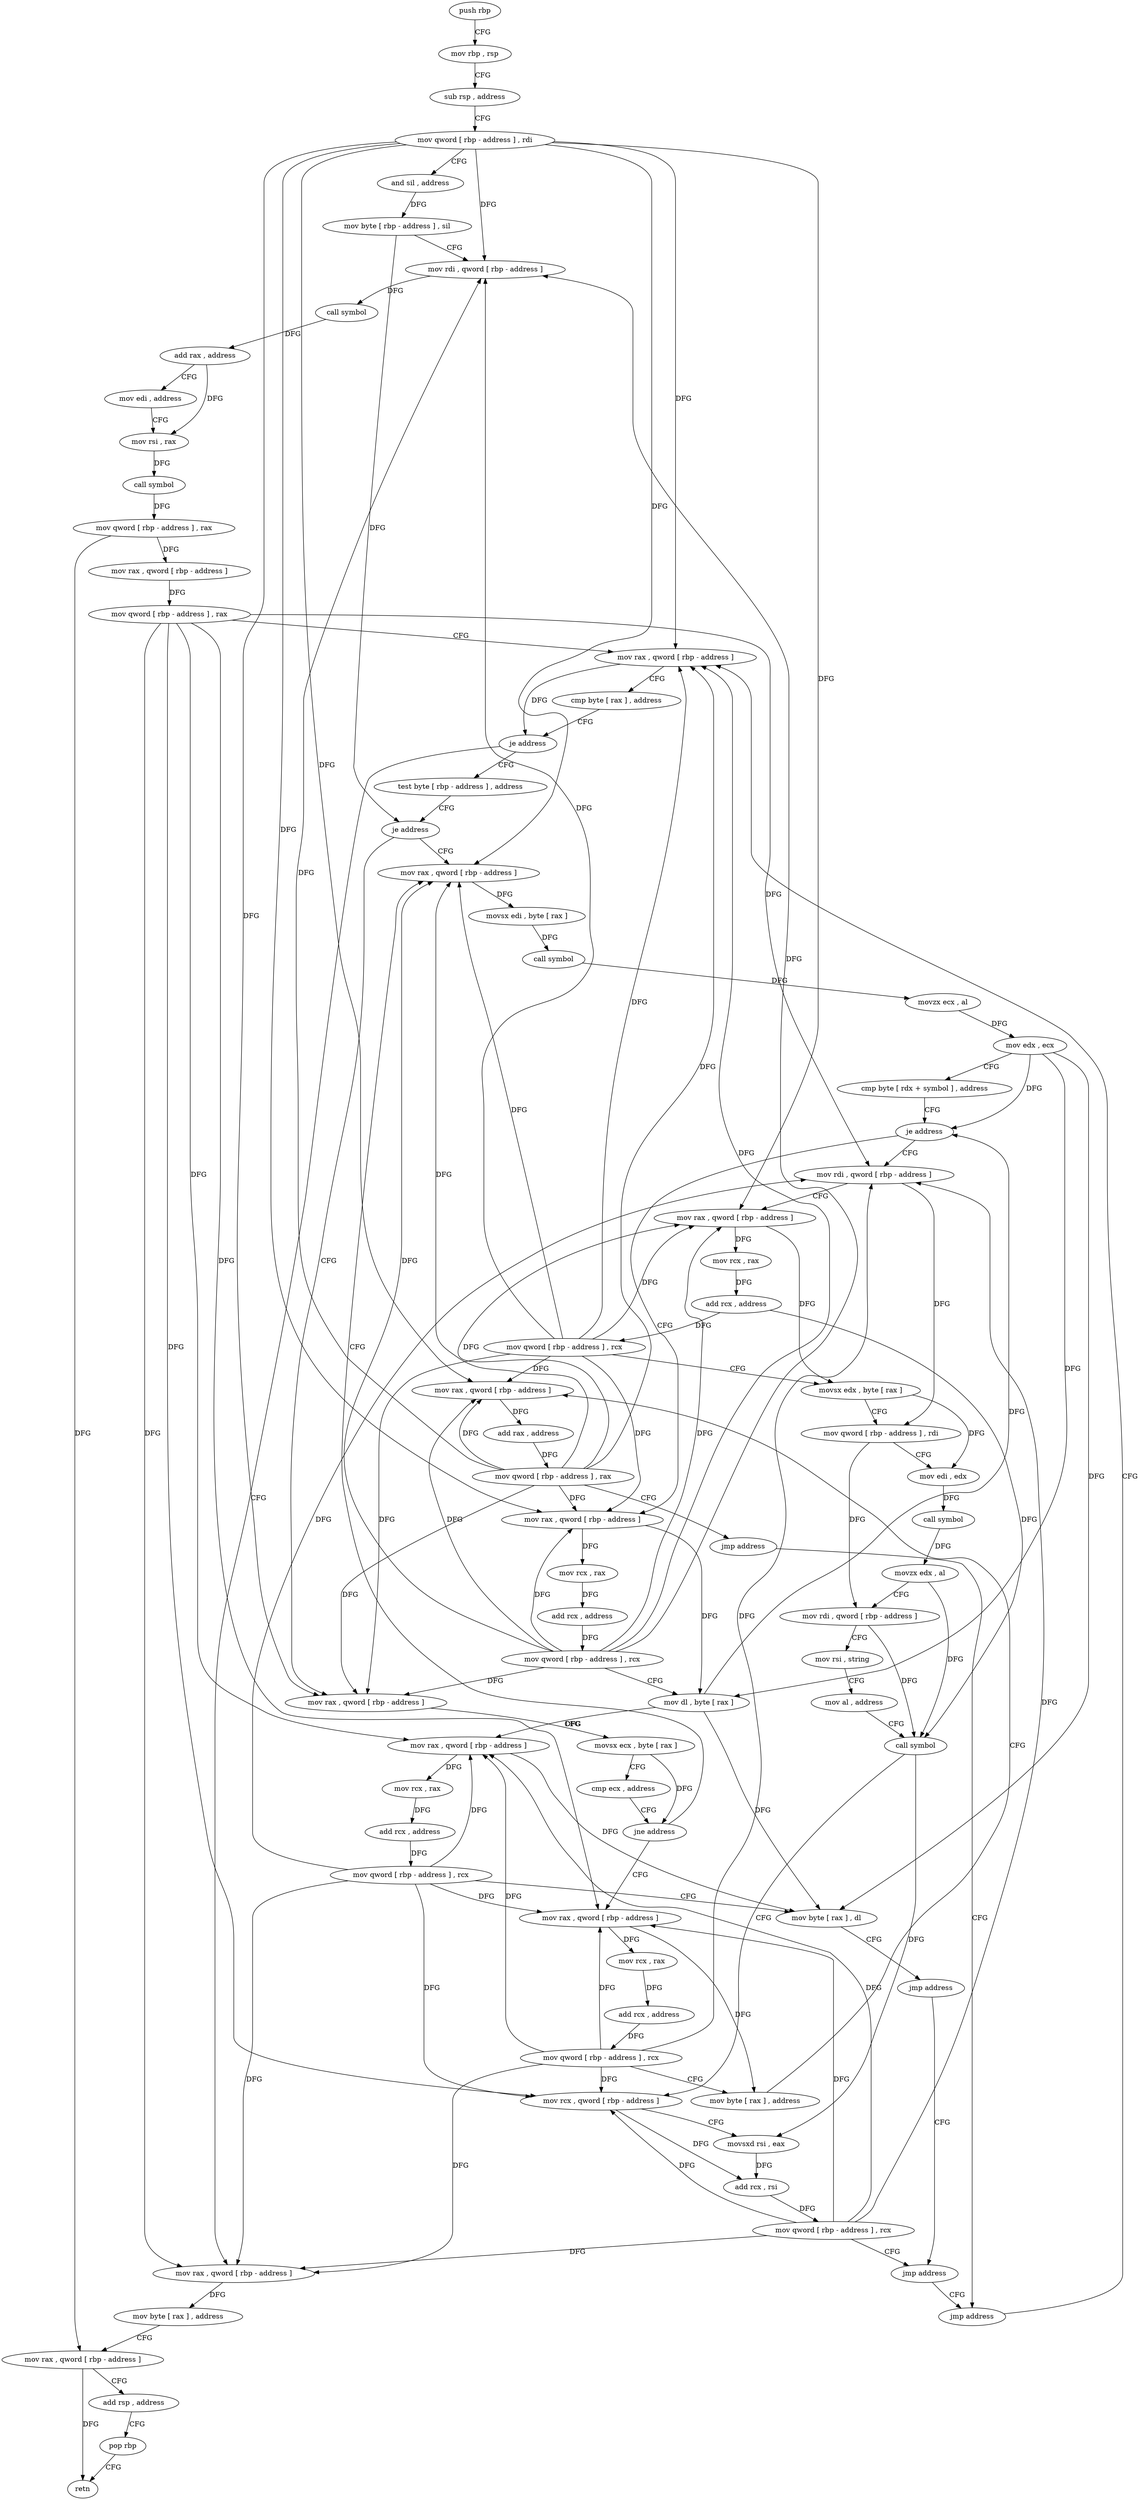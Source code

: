 digraph "func" {
"4232720" [label = "push rbp" ]
"4232721" [label = "mov rbp , rsp" ]
"4232724" [label = "sub rsp , address" ]
"4232728" [label = "mov qword [ rbp - address ] , rdi" ]
"4232732" [label = "and sil , address" ]
"4232736" [label = "mov byte [ rbp - address ] , sil" ]
"4232740" [label = "mov rdi , qword [ rbp - address ]" ]
"4232744" [label = "call symbol" ]
"4232749" [label = "add rax , address" ]
"4232755" [label = "mov edi , address" ]
"4232760" [label = "mov rsi , rax" ]
"4232763" [label = "call symbol" ]
"4232768" [label = "mov qword [ rbp - address ] , rax" ]
"4232772" [label = "mov rax , qword [ rbp - address ]" ]
"4232776" [label = "mov qword [ rbp - address ] , rax" ]
"4232780" [label = "mov rax , qword [ rbp - address ]" ]
"4233019" [label = "mov rax , qword [ rbp - address ]" ]
"4233023" [label = "mov byte [ rax ] , address" ]
"4233026" [label = "mov rax , qword [ rbp - address ]" ]
"4233030" [label = "add rsp , address" ]
"4233034" [label = "pop rbp" ]
"4233035" [label = "retn" ]
"4232793" [label = "test byte [ rbp - address ] , address" ]
"4232797" [label = "je address" ]
"4232859" [label = "mov rax , qword [ rbp - address ]" ]
"4232803" [label = "mov rax , qword [ rbp - address ]" ]
"4232863" [label = "movsx edi , byte [ rax ]" ]
"4232866" [label = "call symbol" ]
"4232871" [label = "movzx ecx , al" ]
"4232874" [label = "mov edx , ecx" ]
"4232876" [label = "cmp byte [ rdx + symbol ] , address" ]
"4232884" [label = "je address" ]
"4232935" [label = "mov rdi , qword [ rbp - address ]" ]
"4232890" [label = "mov rax , qword [ rbp - address ]" ]
"4232807" [label = "movsx ecx , byte [ rax ]" ]
"4232810" [label = "cmp ecx , address" ]
"4232813" [label = "jne address" ]
"4232819" [label = "mov rax , qword [ rbp - address ]" ]
"4232939" [label = "mov rax , qword [ rbp - address ]" ]
"4232943" [label = "mov rcx , rax" ]
"4232946" [label = "add rcx , address" ]
"4232953" [label = "mov qword [ rbp - address ] , rcx" ]
"4232957" [label = "movsx edx , byte [ rax ]" ]
"4232960" [label = "mov qword [ rbp - address ] , rdi" ]
"4232964" [label = "mov edi , edx" ]
"4232966" [label = "call symbol" ]
"4232971" [label = "movzx edx , al" ]
"4232974" [label = "mov rdi , qword [ rbp - address ]" ]
"4232978" [label = "mov rsi , string" ]
"4232988" [label = "mov al , address" ]
"4232990" [label = "call symbol" ]
"4232995" [label = "mov rcx , qword [ rbp - address ]" ]
"4232999" [label = "movsxd rsi , eax" ]
"4233002" [label = "add rcx , rsi" ]
"4233005" [label = "mov qword [ rbp - address ] , rcx" ]
"4233009" [label = "jmp address" ]
"4232894" [label = "mov rcx , rax" ]
"4232897" [label = "add rcx , address" ]
"4232904" [label = "mov qword [ rbp - address ] , rcx" ]
"4232908" [label = "mov dl , byte [ rax ]" ]
"4232910" [label = "mov rax , qword [ rbp - address ]" ]
"4232914" [label = "mov rcx , rax" ]
"4232917" [label = "add rcx , address" ]
"4232924" [label = "mov qword [ rbp - address ] , rcx" ]
"4232928" [label = "mov byte [ rax ] , dl" ]
"4232930" [label = "jmp address" ]
"4232823" [label = "mov rcx , rax" ]
"4232826" [label = "add rcx , address" ]
"4232833" [label = "mov qword [ rbp - address ] , rcx" ]
"4232837" [label = "mov byte [ rax ] , address" ]
"4232840" [label = "mov rax , qword [ rbp - address ]" ]
"4232844" [label = "add rax , address" ]
"4232850" [label = "mov qword [ rbp - address ] , rax" ]
"4232854" [label = "jmp address" ]
"4233014" [label = "jmp address" ]
"4232784" [label = "cmp byte [ rax ] , address" ]
"4232787" [label = "je address" ]
"4232720" -> "4232721" [ label = "CFG" ]
"4232721" -> "4232724" [ label = "CFG" ]
"4232724" -> "4232728" [ label = "CFG" ]
"4232728" -> "4232732" [ label = "CFG" ]
"4232728" -> "4232740" [ label = "DFG" ]
"4232728" -> "4232780" [ label = "DFG" ]
"4232728" -> "4232859" [ label = "DFG" ]
"4232728" -> "4232803" [ label = "DFG" ]
"4232728" -> "4232939" [ label = "DFG" ]
"4232728" -> "4232890" [ label = "DFG" ]
"4232728" -> "4232840" [ label = "DFG" ]
"4232732" -> "4232736" [ label = "DFG" ]
"4232736" -> "4232740" [ label = "CFG" ]
"4232736" -> "4232797" [ label = "DFG" ]
"4232740" -> "4232744" [ label = "DFG" ]
"4232744" -> "4232749" [ label = "DFG" ]
"4232749" -> "4232755" [ label = "CFG" ]
"4232749" -> "4232760" [ label = "DFG" ]
"4232755" -> "4232760" [ label = "CFG" ]
"4232760" -> "4232763" [ label = "DFG" ]
"4232763" -> "4232768" [ label = "DFG" ]
"4232768" -> "4232772" [ label = "DFG" ]
"4232768" -> "4233026" [ label = "DFG" ]
"4232772" -> "4232776" [ label = "DFG" ]
"4232776" -> "4232780" [ label = "CFG" ]
"4232776" -> "4233019" [ label = "DFG" ]
"4232776" -> "4232935" [ label = "DFG" ]
"4232776" -> "4232995" [ label = "DFG" ]
"4232776" -> "4232910" [ label = "DFG" ]
"4232776" -> "4232819" [ label = "DFG" ]
"4232780" -> "4232784" [ label = "CFG" ]
"4232780" -> "4232787" [ label = "DFG" ]
"4233019" -> "4233023" [ label = "DFG" ]
"4233023" -> "4233026" [ label = "CFG" ]
"4233026" -> "4233030" [ label = "CFG" ]
"4233026" -> "4233035" [ label = "DFG" ]
"4233030" -> "4233034" [ label = "CFG" ]
"4233034" -> "4233035" [ label = "CFG" ]
"4232793" -> "4232797" [ label = "CFG" ]
"4232797" -> "4232859" [ label = "CFG" ]
"4232797" -> "4232803" [ label = "CFG" ]
"4232859" -> "4232863" [ label = "DFG" ]
"4232803" -> "4232807" [ label = "DFG" ]
"4232863" -> "4232866" [ label = "DFG" ]
"4232866" -> "4232871" [ label = "DFG" ]
"4232871" -> "4232874" [ label = "DFG" ]
"4232874" -> "4232876" [ label = "CFG" ]
"4232874" -> "4232884" [ label = "DFG" ]
"4232874" -> "4232908" [ label = "DFG" ]
"4232874" -> "4232928" [ label = "DFG" ]
"4232876" -> "4232884" [ label = "CFG" ]
"4232884" -> "4232935" [ label = "CFG" ]
"4232884" -> "4232890" [ label = "CFG" ]
"4232935" -> "4232939" [ label = "CFG" ]
"4232935" -> "4232960" [ label = "DFG" ]
"4232890" -> "4232894" [ label = "DFG" ]
"4232890" -> "4232908" [ label = "DFG" ]
"4232807" -> "4232810" [ label = "CFG" ]
"4232807" -> "4232813" [ label = "DFG" ]
"4232810" -> "4232813" [ label = "CFG" ]
"4232813" -> "4232859" [ label = "CFG" ]
"4232813" -> "4232819" [ label = "CFG" ]
"4232819" -> "4232823" [ label = "DFG" ]
"4232819" -> "4232837" [ label = "DFG" ]
"4232939" -> "4232943" [ label = "DFG" ]
"4232939" -> "4232957" [ label = "DFG" ]
"4232943" -> "4232946" [ label = "DFG" ]
"4232946" -> "4232953" [ label = "DFG" ]
"4232946" -> "4232990" [ label = "DFG" ]
"4232953" -> "4232957" [ label = "CFG" ]
"4232953" -> "4232740" [ label = "DFG" ]
"4232953" -> "4232780" [ label = "DFG" ]
"4232953" -> "4232859" [ label = "DFG" ]
"4232953" -> "4232803" [ label = "DFG" ]
"4232953" -> "4232939" [ label = "DFG" ]
"4232953" -> "4232890" [ label = "DFG" ]
"4232953" -> "4232840" [ label = "DFG" ]
"4232957" -> "4232960" [ label = "CFG" ]
"4232957" -> "4232964" [ label = "DFG" ]
"4232960" -> "4232964" [ label = "CFG" ]
"4232960" -> "4232974" [ label = "DFG" ]
"4232964" -> "4232966" [ label = "DFG" ]
"4232966" -> "4232971" [ label = "DFG" ]
"4232971" -> "4232974" [ label = "CFG" ]
"4232971" -> "4232990" [ label = "DFG" ]
"4232974" -> "4232978" [ label = "CFG" ]
"4232974" -> "4232990" [ label = "DFG" ]
"4232978" -> "4232988" [ label = "CFG" ]
"4232988" -> "4232990" [ label = "CFG" ]
"4232990" -> "4232995" [ label = "CFG" ]
"4232990" -> "4232999" [ label = "DFG" ]
"4232995" -> "4232999" [ label = "CFG" ]
"4232995" -> "4233002" [ label = "DFG" ]
"4232999" -> "4233002" [ label = "DFG" ]
"4233002" -> "4233005" [ label = "DFG" ]
"4233005" -> "4233009" [ label = "CFG" ]
"4233005" -> "4233019" [ label = "DFG" ]
"4233005" -> "4232935" [ label = "DFG" ]
"4233005" -> "4232995" [ label = "DFG" ]
"4233005" -> "4232910" [ label = "DFG" ]
"4233005" -> "4232819" [ label = "DFG" ]
"4233009" -> "4233014" [ label = "CFG" ]
"4232894" -> "4232897" [ label = "DFG" ]
"4232897" -> "4232904" [ label = "DFG" ]
"4232904" -> "4232908" [ label = "CFG" ]
"4232904" -> "4232740" [ label = "DFG" ]
"4232904" -> "4232780" [ label = "DFG" ]
"4232904" -> "4232859" [ label = "DFG" ]
"4232904" -> "4232803" [ label = "DFG" ]
"4232904" -> "4232939" [ label = "DFG" ]
"4232904" -> "4232890" [ label = "DFG" ]
"4232904" -> "4232840" [ label = "DFG" ]
"4232908" -> "4232910" [ label = "CFG" ]
"4232908" -> "4232884" [ label = "DFG" ]
"4232908" -> "4232928" [ label = "DFG" ]
"4232910" -> "4232914" [ label = "DFG" ]
"4232910" -> "4232928" [ label = "DFG" ]
"4232914" -> "4232917" [ label = "DFG" ]
"4232917" -> "4232924" [ label = "DFG" ]
"4232924" -> "4232928" [ label = "CFG" ]
"4232924" -> "4233019" [ label = "DFG" ]
"4232924" -> "4232935" [ label = "DFG" ]
"4232924" -> "4232995" [ label = "DFG" ]
"4232924" -> "4232910" [ label = "DFG" ]
"4232924" -> "4232819" [ label = "DFG" ]
"4232928" -> "4232930" [ label = "CFG" ]
"4232930" -> "4233009" [ label = "CFG" ]
"4232823" -> "4232826" [ label = "DFG" ]
"4232826" -> "4232833" [ label = "DFG" ]
"4232833" -> "4232837" [ label = "CFG" ]
"4232833" -> "4233019" [ label = "DFG" ]
"4232833" -> "4232935" [ label = "DFG" ]
"4232833" -> "4232995" [ label = "DFG" ]
"4232833" -> "4232910" [ label = "DFG" ]
"4232833" -> "4232819" [ label = "DFG" ]
"4232837" -> "4232840" [ label = "CFG" ]
"4232840" -> "4232844" [ label = "DFG" ]
"4232844" -> "4232850" [ label = "DFG" ]
"4232850" -> "4232854" [ label = "CFG" ]
"4232850" -> "4232740" [ label = "DFG" ]
"4232850" -> "4232780" [ label = "DFG" ]
"4232850" -> "4232859" [ label = "DFG" ]
"4232850" -> "4232803" [ label = "DFG" ]
"4232850" -> "4232939" [ label = "DFG" ]
"4232850" -> "4232890" [ label = "DFG" ]
"4232850" -> "4232840" [ label = "DFG" ]
"4232854" -> "4233014" [ label = "CFG" ]
"4233014" -> "4232780" [ label = "CFG" ]
"4232784" -> "4232787" [ label = "CFG" ]
"4232787" -> "4233019" [ label = "CFG" ]
"4232787" -> "4232793" [ label = "CFG" ]
}
